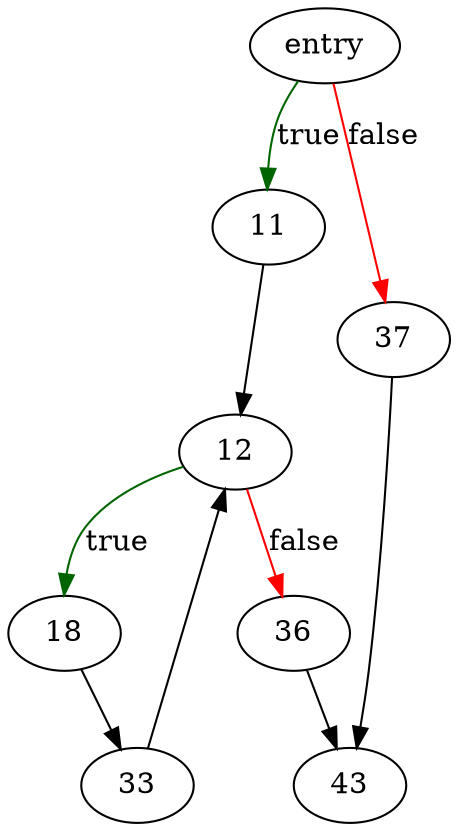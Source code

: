 digraph "walIndexClose" {
	// Node definitions.
	2 [label=entry];
	11;
	12;
	18;
	33;
	36;
	37;
	43;

	// Edge definitions.
	2 -> 11 [
		color=darkgreen
		label=true
	];
	2 -> 37 [
		color=red
		label=false
	];
	11 -> 12;
	12 -> 18 [
		color=darkgreen
		label=true
	];
	12 -> 36 [
		color=red
		label=false
	];
	18 -> 33;
	33 -> 12;
	36 -> 43;
	37 -> 43;
}